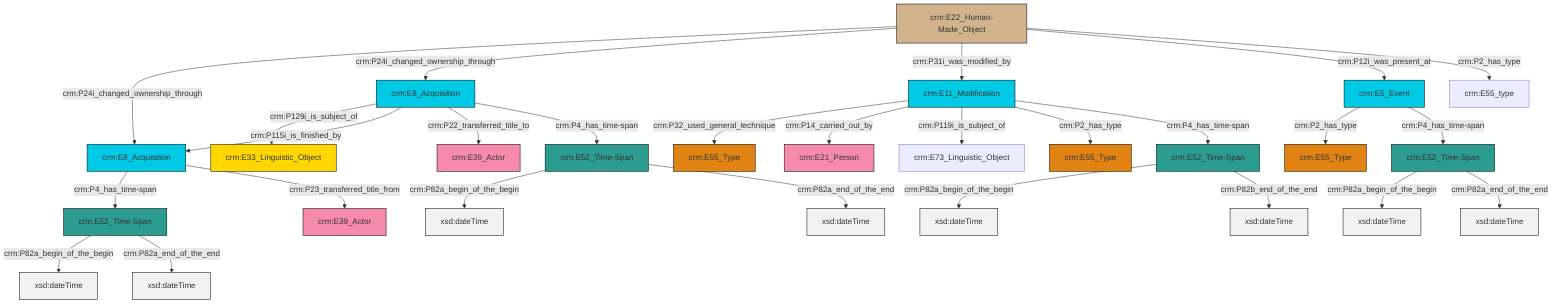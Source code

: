 graph TD
classDef Literal fill:#f2f2f2,stroke:#000000;
classDef CRM_Entity fill:#FFFFFF,stroke:#000000;
classDef Temporal_Entity fill:#00C9E6, stroke:#000000;
classDef Type fill:#E18312, stroke:#000000;
classDef Time-Span fill:#2C9C91, stroke:#000000;
classDef Appellation fill:#FFEB7F, stroke:#000000;
classDef Place fill:#008836, stroke:#000000;
classDef Persistent_Item fill:#B266B2, stroke:#000000;
classDef Conceptual_Object fill:#FFD700, stroke:#000000;
classDef Physical_Thing fill:#D2B48C, stroke:#000000;
classDef Actor fill:#f58aad, stroke:#000000;
classDef PC_Classes fill:#4ce600, stroke:#000000;
classDef Multi fill:#cccccc,stroke:#000000;

0["crm:E22_Human-Made_Object"]:::Physical_Thing -->|crm:P24i_changed_ownership_through| 1["crm:E8_Acquisition"]:::Temporal_Entity
2["crm:E52_Time-Span"]:::Time-Span -->|crm:P82a_begin_of_the_begin| 3[xsd:dateTime]:::Literal
6["crm:E8_Acquisition"]:::Temporal_Entity -->|crm:P129i_is_subject_of| 7["crm:E33_Linguistic_Object"]:::Conceptual_Object
0["crm:E22_Human-Made_Object"]:::Physical_Thing -->|crm:P24i_changed_ownership_through| 6["crm:E8_Acquisition"]:::Temporal_Entity
8["crm:E52_Time-Span"]:::Time-Span -->|crm:P82a_begin_of_the_begin| 12[xsd:dateTime]:::Literal
8["crm:E52_Time-Span"]:::Time-Span -->|crm:P82a_end_of_the_end| 21[xsd:dateTime]:::Literal
6["crm:E8_Acquisition"]:::Temporal_Entity -->|crm:P115i_is_finished_by| 1["crm:E8_Acquisition"]:::Temporal_Entity
24["crm:E52_Time-Span"]:::Time-Span -->|crm:P82a_begin_of_the_begin| 30[xsd:dateTime]:::Literal
0["crm:E22_Human-Made_Object"]:::Physical_Thing -->|crm:P31i_was_modified_by| 31["crm:E11_Modification"]:::Temporal_Entity
31["crm:E11_Modification"]:::Temporal_Entity -->|crm:P32_used_general_technique| 32["crm:E55_Type"]:::Type
24["crm:E52_Time-Span"]:::Time-Span -->|crm:P82b_end_of_the_end| 33[xsd:dateTime]:::Literal
2["crm:E52_Time-Span"]:::Time-Span -->|crm:P82a_end_of_the_end| 37[xsd:dateTime]:::Literal
28["crm:E52_Time-Span"]:::Time-Span -->|crm:P82a_begin_of_the_begin| 40[xsd:dateTime]:::Literal
1["crm:E8_Acquisition"]:::Temporal_Entity -->|crm:P4_has_time-span| 8["crm:E52_Time-Span"]:::Time-Span
1["crm:E8_Acquisition"]:::Temporal_Entity -->|crm:P23_transferred_title_from| 18["crm:E39_Actor"]:::Actor
31["crm:E11_Modification"]:::Temporal_Entity -->|crm:P14_carried_out_by| 26["crm:E21_Person"]:::Actor
31["crm:E11_Modification"]:::Temporal_Entity -->|crm:P119i_is_subject_of| 4["crm:E73_Linguistic_Object"]:::Default
0["crm:E22_Human-Made_Object"]:::Physical_Thing -->|crm:P12i_was_present_at| 15["crm:E5_Event"]:::Temporal_Entity
6["crm:E8_Acquisition"]:::Temporal_Entity -->|crm:P22_transferred_title_to| 34["crm:E39_Actor"]:::Actor
28["crm:E52_Time-Span"]:::Time-Span -->|crm:P82a_end_of_the_end| 42[xsd:dateTime]:::Literal
15["crm:E5_Event"]:::Temporal_Entity -->|crm:P2_has_type| 38["crm:E55_Type"]:::Type
0["crm:E22_Human-Made_Object"]:::Physical_Thing -->|crm:P2_has_type| 22["crm:E55_type"]:::Default
15["crm:E5_Event"]:::Temporal_Entity -->|crm:P4_has_time-span| 2["crm:E52_Time-Span"]:::Time-Span
31["crm:E11_Modification"]:::Temporal_Entity -->|crm:P2_has_type| 10["crm:E55_Type"]:::Type
6["crm:E8_Acquisition"]:::Temporal_Entity -->|crm:P4_has_time-span| 28["crm:E52_Time-Span"]:::Time-Span
31["crm:E11_Modification"]:::Temporal_Entity -->|crm:P4_has_time-span| 24["crm:E52_Time-Span"]:::Time-Span